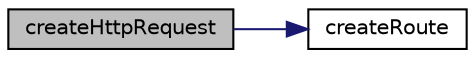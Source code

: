 digraph "createHttpRequest"
{
  edge [fontname="Helvetica",fontsize="10",labelfontname="Helvetica",labelfontsize="10"];
  node [fontname="Helvetica",fontsize="10",shape=record];
  rankdir="LR";
  Node1 [label="createHttpRequest",height=0.2,width=0.4,color="black", fillcolor="grey75", style="filled" fontcolor="black"];
  Node1 -> Node2 [color="midnightblue",fontsize="10",style="solid",fontname="Helvetica"];
  Node2 [label="createRoute",height=0.2,width=0.4,color="black", fillcolor="white", style="filled",URL="$class_simple_user_agent.html#a7edbaad8fd324918530249caf25add22"];
}
